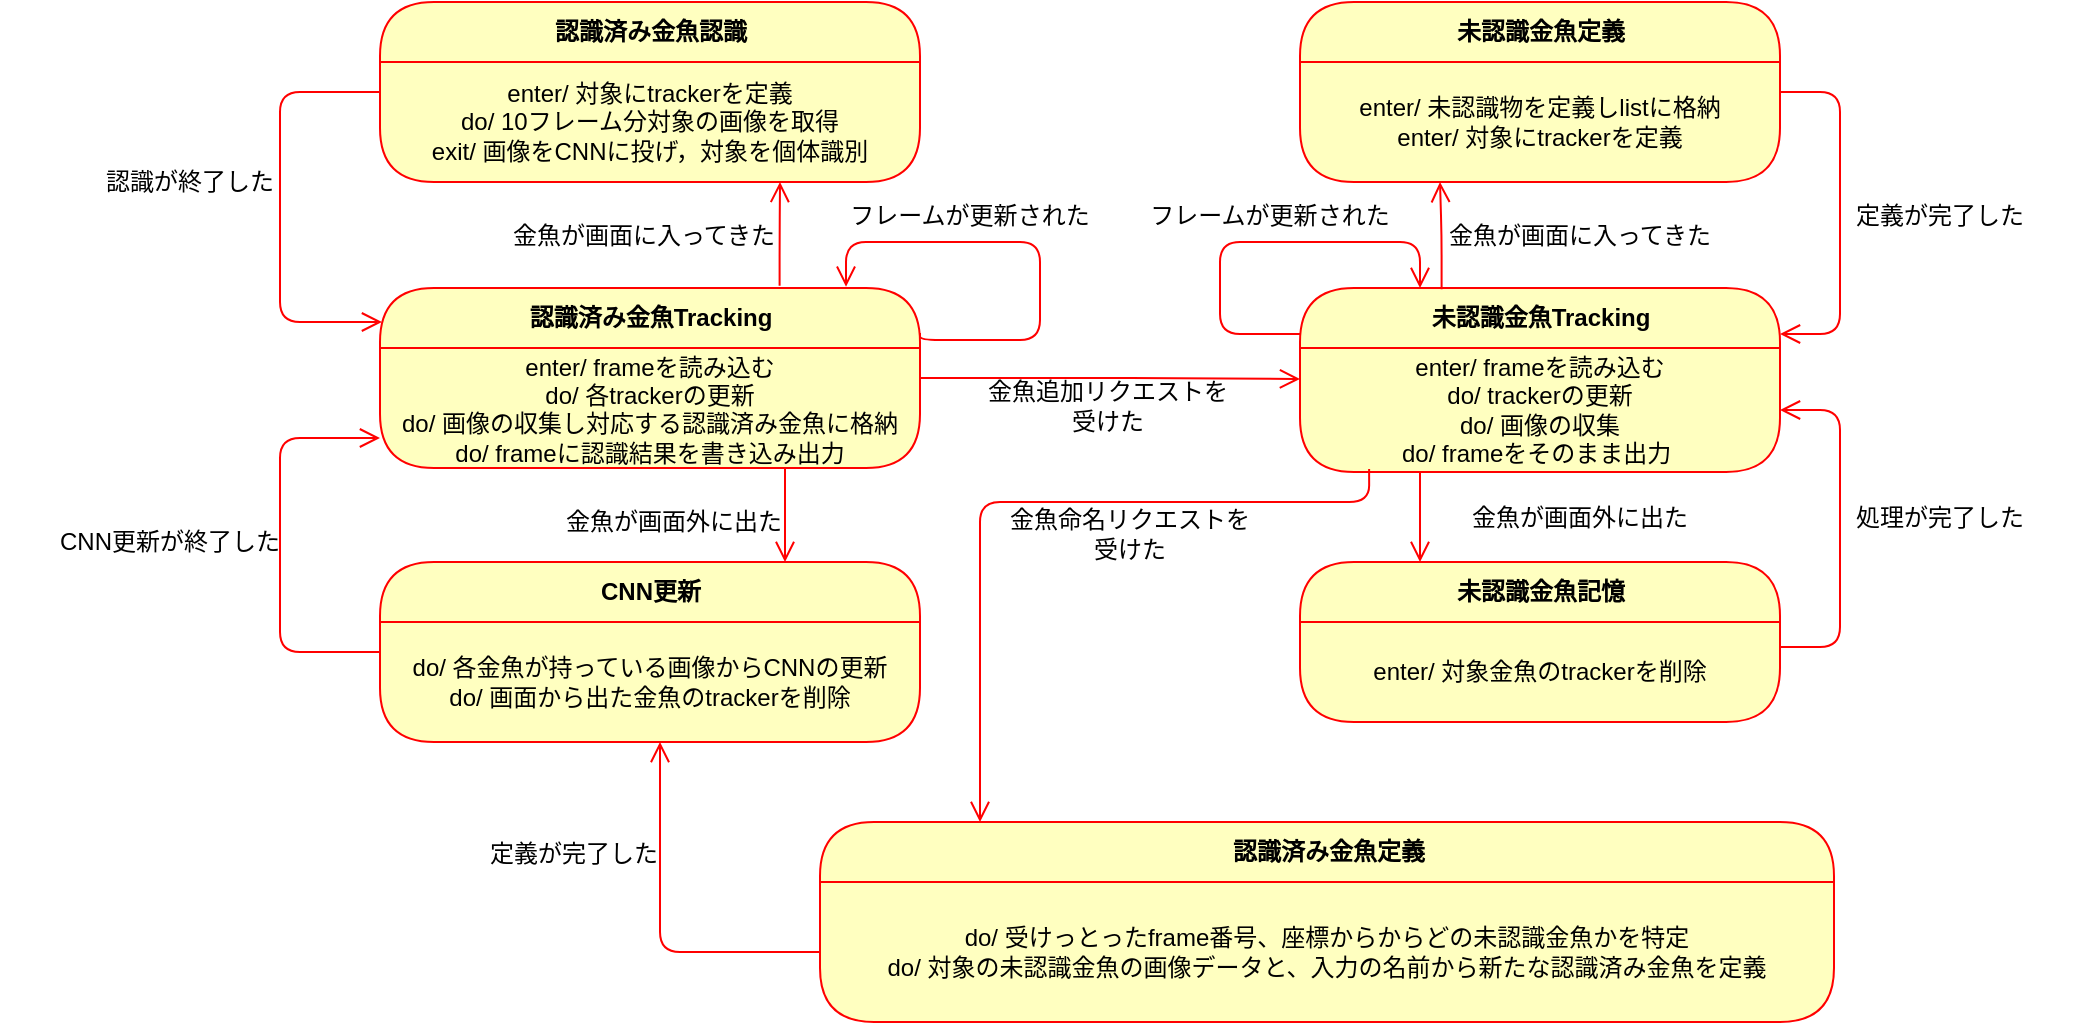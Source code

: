 <mxfile version="12.3.9" type="google" pages="1"><diagram id="iEz3Oh1ET3vhLQwnxC-X" name="Page-1"><mxGraphModel dx="1024" dy="738" grid="1" gridSize="10" guides="1" tooltips="1" connect="1" arrows="1" fold="1" page="1" pageScale="1" pageWidth="1654" pageHeight="2336" math="0" shadow="0"><root><mxCell id="0"/><mxCell id="1" parent="0"/><mxCell id="8KZvh0ZZWmpu22-0kLMq-1" value="認識済み金魚Tracking" style="swimlane;html=1;fontStyle=1;align=center;verticalAlign=middle;childLayout=stackLayout;horizontal=1;startSize=30;horizontalStack=0;resizeParent=0;resizeLast=1;container=0;fontColor=#000000;collapsible=0;rounded=1;arcSize=30;strokeColor=#ff0000;fillColor=#ffffc0;swimlaneFillColor=#ffffc0;" parent="1" vertex="1"><mxGeometry x="370" y="343" width="270" height="90" as="geometry"/></mxCell><mxCell id="8KZvh0ZZWmpu22-0kLMq-2" value="enter/ frameを読み込む&lt;br&gt;do/ 各trackerの更新&lt;br&gt;do/ 画像の収集し対応する認識済み金魚に格納&lt;br&gt;do/ frameに認識結果を書き込み出力" style="text;html=1;strokeColor=none;fillColor=none;align=center;verticalAlign=middle;spacingLeft=4;spacingRight=4;whiteSpace=wrap;overflow=hidden;rotatable=0;fontColor=#000000;" parent="8KZvh0ZZWmpu22-0kLMq-1" vertex="1"><mxGeometry y="30" width="270" height="60" as="geometry"/></mxCell><mxCell id="Q-qJxQrMPxKGjqrEdkqj-18" value="enter/ frameを読み込む&lt;br&gt;do/ 各trackerの更新&lt;br&gt;do/ 画像の収集&lt;br&gt;do/frameに認識結果を書き込み出力" style="text;html=1;strokeColor=none;fillColor=none;align=center;verticalAlign=middle;spacingLeft=4;spacingRight=4;whiteSpace=wrap;overflow=hidden;rotatable=0;fontColor=#000000;" parent="8KZvh0ZZWmpu22-0kLMq-1" vertex="1"><mxGeometry y="90" width="270" as="geometry"/></mxCell><mxCell id="8KZvh0ZZWmpu22-0kLMq-3" value="" style="edgeStyle=orthogonalEdgeStyle;html=1;verticalAlign=bottom;endArrow=open;endSize=8;strokeColor=#ff0000;entryX=0.75;entryY=0;entryDx=0;entryDy=0;exitX=0.75;exitY=1;exitDx=0;exitDy=0;" parent="1" source="8KZvh0ZZWmpu22-0kLMq-2" edge="1" target="8KZvh0ZZWmpu22-0kLMq-6"><mxGeometry relative="1" as="geometry"><mxPoint x="530" y="480" as="targetPoint"/></mxGeometry></mxCell><mxCell id="8KZvh0ZZWmpu22-0kLMq-6" value="CNN更新" style="swimlane;html=1;fontStyle=1;align=center;verticalAlign=middle;childLayout=stackLayout;horizontal=1;startSize=30;horizontalStack=0;resizeParent=0;resizeLast=1;container=0;fontColor=#000000;collapsible=0;rounded=1;arcSize=30;strokeColor=#ff0000;fillColor=#ffffc0;swimlaneFillColor=#ffffc0;" parent="1" vertex="1"><mxGeometry x="370" y="480" width="270" height="90" as="geometry"/></mxCell><mxCell id="8KZvh0ZZWmpu22-0kLMq-7" value="do/ 各金魚が持っている画像からCNNの更新&lt;br&gt;do/ 画面から出た金魚のtrackerを削除" style="text;html=1;strokeColor=none;fillColor=none;align=center;verticalAlign=middle;spacingLeft=4;spacingRight=4;whiteSpace=wrap;overflow=hidden;rotatable=0;fontColor=#000000;" parent="8KZvh0ZZWmpu22-0kLMq-6" vertex="1"><mxGeometry y="30" width="270" height="60" as="geometry"/></mxCell><mxCell id="8KZvh0ZZWmpu22-0kLMq-8" value="" style="edgeStyle=orthogonalEdgeStyle;html=1;verticalAlign=bottom;endArrow=open;endSize=8;strokeColor=#ff0000;entryX=0;entryY=0.75;entryDx=0;entryDy=0;exitX=0;exitY=0.25;exitDx=0;exitDy=0;" parent="1" source="8KZvh0ZZWmpu22-0kLMq-7" target="8KZvh0ZZWmpu22-0kLMq-2" edge="1"><mxGeometry relative="1" as="geometry"><mxPoint x="530" y="630" as="targetPoint"/><Array as="points"><mxPoint x="320" y="525"/><mxPoint x="320" y="418"/></Array></mxGeometry></mxCell><mxCell id="8KZvh0ZZWmpu22-0kLMq-9" value="認識済み金魚認識" style="swimlane;html=1;fontStyle=1;align=center;verticalAlign=middle;childLayout=stackLayout;horizontal=1;startSize=30;horizontalStack=0;resizeParent=0;resizeLast=1;container=0;fontColor=#000000;collapsible=0;rounded=1;arcSize=30;strokeColor=#ff0000;fillColor=#ffffc0;swimlaneFillColor=#ffffc0;" parent="1" vertex="1"><mxGeometry x="370" y="200" width="270" height="90" as="geometry"/></mxCell><mxCell id="8KZvh0ZZWmpu22-0kLMq-10" value="enter/ 対象にtrackerを定義&lt;br&gt;do/ 10フレーム分対象の画像を取得&lt;br&gt;exit/ 画像をCNNに投げ，対象を個体識別" style="text;html=1;strokeColor=none;fillColor=none;align=center;verticalAlign=middle;spacingLeft=4;spacingRight=4;whiteSpace=wrap;overflow=hidden;rotatable=0;fontColor=#000000;" parent="8KZvh0ZZWmpu22-0kLMq-9" vertex="1"><mxGeometry y="30" width="270" height="60" as="geometry"/></mxCell><mxCell id="8KZvh0ZZWmpu22-0kLMq-11" value="" style="edgeStyle=orthogonalEdgeStyle;html=1;verticalAlign=bottom;endArrow=open;endSize=8;strokeColor=#ff0000;exitX=0;exitY=0.25;exitDx=0;exitDy=0;" parent="1" source="8KZvh0ZZWmpu22-0kLMq-10" edge="1"><mxGeometry relative="1" as="geometry"><mxPoint x="371" y="360" as="targetPoint"/><Array as="points"><mxPoint x="320" y="245"/><mxPoint x="320" y="360"/></Array></mxGeometry></mxCell><mxCell id="Q-qJxQrMPxKGjqrEdkqj-3" value="未認識金魚Tracking" style="swimlane;html=1;fontStyle=1;align=center;verticalAlign=middle;childLayout=stackLayout;horizontal=1;startSize=30;horizontalStack=0;resizeParent=0;resizeLast=1;container=0;fontColor=#000000;collapsible=0;rounded=1;arcSize=30;strokeColor=#ff0000;fillColor=#ffffc0;swimlaneFillColor=#ffffc0;" parent="1" vertex="1"><mxGeometry x="830" y="343" width="240" height="92" as="geometry"/></mxCell><mxCell id="Q-qJxQrMPxKGjqrEdkqj-6" value="Subtitle" style="text;html=1;strokeColor=none;fillColor=none;align=center;verticalAlign=middle;spacingLeft=4;spacingRight=4;whiteSpace=wrap;overflow=hidden;rotatable=0;fontColor=#000000;" parent="Q-qJxQrMPxKGjqrEdkqj-3" vertex="1"><mxGeometry y="30" width="240" as="geometry"/></mxCell><mxCell id="Q-qJxQrMPxKGjqrEdkqj-4" value="enter/ frameを読み込む&lt;br&gt;do/ trackerの更新&lt;br&gt;do/ 画像の収集&lt;br&gt;do/ frameをそのまま出力&amp;nbsp;" style="text;html=1;strokeColor=none;fillColor=none;align=center;verticalAlign=middle;spacingLeft=4;spacingRight=4;whiteSpace=wrap;overflow=hidden;rotatable=0;fontColor=#000000;" parent="Q-qJxQrMPxKGjqrEdkqj-3" vertex="1"><mxGeometry y="30" width="240" height="62" as="geometry"/></mxCell><mxCell id="Q-qJxQrMPxKGjqrEdkqj-9" value="" style="edgeStyle=orthogonalEdgeStyle;html=1;verticalAlign=bottom;endArrow=open;endSize=8;strokeColor=#ff0000;exitX=0.74;exitY=-0.013;exitDx=0;exitDy=0;exitPerimeter=0;" parent="1" source="8KZvh0ZZWmpu22-0kLMq-1" edge="1"><mxGeometry relative="1" as="geometry"><mxPoint x="570" y="290" as="targetPoint"/><mxPoint x="560" y="343" as="sourcePoint"/><Array as="points"><mxPoint x="570" y="317"/><mxPoint x="570" y="317"/></Array></mxGeometry></mxCell><mxCell id="Q-qJxQrMPxKGjqrEdkqj-10" value="" style="edgeStyle=orthogonalEdgeStyle;html=1;verticalAlign=bottom;endArrow=open;endSize=8;strokeColor=#ff0000;entryX=0.863;entryY=-0.007;entryDx=0;entryDy=0;exitX=1;exitY=0.25;exitDx=0;exitDy=0;entryPerimeter=0;" parent="1" source="8KZvh0ZZWmpu22-0kLMq-1" target="8KZvh0ZZWmpu22-0kLMq-1" edge="1"><mxGeometry relative="1" as="geometry"><mxPoint x="734.931" y="269.569" as="targetPoint"/><mxPoint x="679.759" y="369.569" as="sourcePoint"/><Array as="points"><mxPoint x="640" y="369"/><mxPoint x="700" y="369"/><mxPoint x="700" y="320"/><mxPoint x="603" y="320"/></Array></mxGeometry></mxCell><mxCell id="Q-qJxQrMPxKGjqrEdkqj-11" value="未認識金魚記憶" style="swimlane;html=1;fontStyle=1;align=center;verticalAlign=middle;childLayout=stackLayout;horizontal=1;startSize=30;horizontalStack=0;resizeParent=0;resizeLast=1;container=0;fontColor=#000000;collapsible=0;rounded=1;arcSize=30;strokeColor=#ff0000;fillColor=#ffffc0;swimlaneFillColor=#ffffc0;" parent="1" vertex="1"><mxGeometry x="830" y="480" width="240" height="80" as="geometry"/></mxCell><mxCell id="Q-qJxQrMPxKGjqrEdkqj-12" value="Subtitle" style="text;html=1;strokeColor=none;fillColor=none;align=center;verticalAlign=middle;spacingLeft=4;spacingRight=4;whiteSpace=wrap;overflow=hidden;rotatable=0;fontColor=#000000;" parent="Q-qJxQrMPxKGjqrEdkqj-11" vertex="1"><mxGeometry y="30" width="240" as="geometry"/></mxCell><mxCell id="Q-qJxQrMPxKGjqrEdkqj-13" value="enter/ 対象金魚のtrackerを削除" style="text;html=1;strokeColor=none;fillColor=none;align=center;verticalAlign=middle;spacingLeft=4;spacingRight=4;whiteSpace=wrap;overflow=hidden;rotatable=0;fontColor=#000000;" parent="Q-qJxQrMPxKGjqrEdkqj-11" vertex="1"><mxGeometry y="30" width="240" height="50" as="geometry"/></mxCell><mxCell id="Q-qJxQrMPxKGjqrEdkqj-14" value="未認識金魚定義" style="swimlane;html=1;fontStyle=1;align=center;verticalAlign=middle;childLayout=stackLayout;horizontal=1;startSize=30;horizontalStack=0;resizeParent=0;resizeLast=1;container=0;fontColor=#000000;collapsible=0;rounded=1;arcSize=30;strokeColor=#ff0000;fillColor=#ffffc0;swimlaneFillColor=#ffffc0;" parent="1" vertex="1"><mxGeometry x="830" y="200" width="240" height="90" as="geometry"/></mxCell><mxCell id="Q-qJxQrMPxKGjqrEdkqj-15" value="Subtitle" style="text;html=1;strokeColor=none;fillColor=none;align=center;verticalAlign=middle;spacingLeft=4;spacingRight=4;whiteSpace=wrap;overflow=hidden;rotatable=0;fontColor=#000000;" parent="Q-qJxQrMPxKGjqrEdkqj-14" vertex="1"><mxGeometry y="30" width="240" as="geometry"/></mxCell><mxCell id="Q-qJxQrMPxKGjqrEdkqj-16" value="enter/ 未認識物を定義しlistに格納&lt;br&gt;enter/ 対象にtrackerを定義" style="text;html=1;strokeColor=none;fillColor=none;align=center;verticalAlign=middle;spacingLeft=4;spacingRight=4;whiteSpace=wrap;overflow=hidden;rotatable=0;fontColor=#000000;" parent="Q-qJxQrMPxKGjqrEdkqj-14" vertex="1"><mxGeometry y="30" width="240" height="60" as="geometry"/></mxCell><mxCell id="Q-qJxQrMPxKGjqrEdkqj-17" value="" style="edgeStyle=orthogonalEdgeStyle;html=1;verticalAlign=bottom;endArrow=open;endSize=8;strokeColor=#ff0000;entryX=1;entryY=0.5;entryDx=0;entryDy=0;exitX=1;exitY=0.25;exitDx=0;exitDy=0;" parent="1" source="Q-qJxQrMPxKGjqrEdkqj-13" target="Q-qJxQrMPxKGjqrEdkqj-4" edge="1"><mxGeometry relative="1" as="geometry"><mxPoint x="801.471" y="458.235" as="targetPoint"/><mxPoint x="801.471" y="418" as="sourcePoint"/><Array as="points"><mxPoint x="1100" y="522"/><mxPoint x="1100" y="404"/></Array></mxGeometry></mxCell><mxCell id="Q-qJxQrMPxKGjqrEdkqj-19" value="" style="edgeStyle=orthogonalEdgeStyle;html=1;verticalAlign=bottom;endArrow=open;endSize=8;strokeColor=#ff0000;exitX=0.295;exitY=0.007;exitDx=0;exitDy=0;exitPerimeter=0;" parent="1" source="Q-qJxQrMPxKGjqrEdkqj-3" edge="1"><mxGeometry relative="1" as="geometry"><mxPoint x="900" y="290" as="targetPoint"/><mxPoint x="475.588" y="327.647" as="sourcePoint"/><Array as="points"><mxPoint x="901" y="317"/><mxPoint x="900" y="317"/></Array></mxGeometry></mxCell><mxCell id="Q-qJxQrMPxKGjqrEdkqj-23" value="" style="edgeStyle=orthogonalEdgeStyle;html=1;verticalAlign=bottom;endArrow=open;endSize=8;strokeColor=#ff0000;entryX=1;entryY=0.25;entryDx=0;entryDy=0;exitX=1;exitY=0.25;exitDx=0;exitDy=0;" parent="1" source="Q-qJxQrMPxKGjqrEdkqj-16" target="Q-qJxQrMPxKGjqrEdkqj-3" edge="1"><mxGeometry relative="1" as="geometry"><mxPoint x="920.971" y="328.235" as="targetPoint"/><mxPoint x="920.971" y="288" as="sourcePoint"/><Array as="points"><mxPoint x="1100" y="245"/><mxPoint x="1100" y="366"/></Array></mxGeometry></mxCell><mxCell id="Q-qJxQrMPxKGjqrEdkqj-26" value="" style="edgeStyle=orthogonalEdgeStyle;html=1;verticalAlign=bottom;endArrow=open;endSize=8;strokeColor=#ff0000;entryX=0;entryY=0.25;entryDx=0;entryDy=0;exitX=1;exitY=0.25;exitDx=0;exitDy=0;" parent="1" source="8KZvh0ZZWmpu22-0kLMq-2" target="Q-qJxQrMPxKGjqrEdkqj-4" edge="1"><mxGeometry relative="1" as="geometry"><mxPoint x="911.059" y="458.471" as="targetPoint"/><mxPoint x="911.059" y="418" as="sourcePoint"/><Array as="points"><mxPoint x="735" y="388"/></Array></mxGeometry></mxCell><mxCell id="Q-qJxQrMPxKGjqrEdkqj-31" value="認識済み金魚定義" style="swimlane;html=1;fontStyle=1;align=center;verticalAlign=middle;childLayout=stackLayout;horizontal=1;startSize=30;horizontalStack=0;resizeParent=0;resizeLast=1;container=0;fontColor=#000000;collapsible=0;rounded=1;arcSize=30;strokeColor=#ff0000;fillColor=#ffffc0;swimlaneFillColor=#ffffc0;" parent="1" vertex="1"><mxGeometry x="590" y="610" width="507" height="100" as="geometry"/></mxCell><mxCell id="Q-qJxQrMPxKGjqrEdkqj-32" value="do/ 受けっとったframe番号、座標からからどの未認識金魚かを特定&lt;br&gt;do/ 対象の未認識金魚の画像データと、入力の名前から新たな認識済み金魚を定義" style="text;html=1;strokeColor=none;fillColor=none;align=center;verticalAlign=middle;spacingLeft=4;spacingRight=4;whiteSpace=wrap;overflow=hidden;rotatable=0;fontColor=#000000;" parent="Q-qJxQrMPxKGjqrEdkqj-31" vertex="1"><mxGeometry y="30" width="507" height="70" as="geometry"/></mxCell><mxCell id="Q-qJxQrMPxKGjqrEdkqj-36" value="" style="edgeStyle=orthogonalEdgeStyle;html=1;verticalAlign=bottom;endArrow=open;endSize=8;strokeColor=#ff0000;exitX=0.144;exitY=0.976;exitDx=0;exitDy=0;exitPerimeter=0;" parent="1" source="Q-qJxQrMPxKGjqrEdkqj-4" target="Q-qJxQrMPxKGjqrEdkqj-31" edge="1"><mxGeometry relative="1" as="geometry"><mxPoint x="703.0" y="710" as="targetPoint"/><mxPoint x="864" y="440" as="sourcePoint"/><Array as="points"><mxPoint x="865" y="450"/><mxPoint x="670" y="450"/></Array></mxGeometry></mxCell><mxCell id="Q-qJxQrMPxKGjqrEdkqj-37" value="" style="edgeStyle=orthogonalEdgeStyle;html=1;verticalAlign=bottom;endArrow=open;endSize=8;strokeColor=#ff0000;exitX=0;exitY=0.5;exitDx=0;exitDy=0;" parent="1" source="Q-qJxQrMPxKGjqrEdkqj-32" edge="1"><mxGeometry relative="1" as="geometry"><mxPoint x="510" y="570" as="targetPoint"/><mxPoint x="885.882" y="396.647" as="sourcePoint"/><Array as="points"><mxPoint x="510" y="675"/></Array></mxGeometry></mxCell><mxCell id="-qJxw2q5RKeyuIZ4zk5a-2" value="フレームが更新された" style="text;html=1;strokeColor=none;fillColor=none;align=center;verticalAlign=middle;whiteSpace=wrap;rounded=0;" vertex="1" parent="1"><mxGeometry x="600" y="297" width="130" height="20" as="geometry"/></mxCell><mxCell id="-qJxw2q5RKeyuIZ4zk5a-3" value="フレームが更新された" style="text;html=1;strokeColor=none;fillColor=none;align=center;verticalAlign=middle;whiteSpace=wrap;rounded=0;" vertex="1" parent="1"><mxGeometry x="750" y="297" width="130" height="20" as="geometry"/></mxCell><mxCell id="-qJxw2q5RKeyuIZ4zk5a-5" value="金魚命名リクエストを受けた" style="text;html=1;strokeColor=none;fillColor=none;align=center;verticalAlign=middle;whiteSpace=wrap;rounded=0;" vertex="1" parent="1"><mxGeometry x="680" y="450" width="130" height="32" as="geometry"/></mxCell><mxCell id="-qJxw2q5RKeyuIZ4zk5a-6" value="金魚が画面に入ってきた" style="text;html=1;strokeColor=none;fillColor=none;align=center;verticalAlign=middle;whiteSpace=wrap;rounded=0;" vertex="1" parent="1"><mxGeometry x="417" y="307" width="170" height="20" as="geometry"/></mxCell><mxCell id="-qJxw2q5RKeyuIZ4zk5a-7" value="金魚が画面外に出た" style="text;html=1;strokeColor=none;fillColor=none;align=center;verticalAlign=middle;whiteSpace=wrap;rounded=0;" vertex="1" parent="1"><mxGeometry x="422" y="450" width="190" height="20" as="geometry"/></mxCell><mxCell id="-qJxw2q5RKeyuIZ4zk5a-8" value="認識が終了した" style="text;html=1;strokeColor=none;fillColor=none;align=center;verticalAlign=middle;whiteSpace=wrap;rounded=0;" vertex="1" parent="1"><mxGeometry x="190" y="280" width="170" height="20" as="geometry"/></mxCell><mxCell id="-qJxw2q5RKeyuIZ4zk5a-10" value="CNN更新が終了した" style="text;html=1;strokeColor=none;fillColor=none;align=center;verticalAlign=middle;whiteSpace=wrap;rounded=0;" vertex="1" parent="1"><mxGeometry x="180" y="460" width="170" height="20" as="geometry"/></mxCell><mxCell id="-qJxw2q5RKeyuIZ4zk5a-11" value="" style="edgeStyle=orthogonalEdgeStyle;html=1;verticalAlign=bottom;endArrow=open;endSize=8;strokeColor=#ff0000;exitX=0;exitY=0.25;exitDx=0;exitDy=0;entryX=0.25;entryY=0;entryDx=0;entryDy=0;" edge="1" parent="1" source="Q-qJxQrMPxKGjqrEdkqj-3" target="Q-qJxQrMPxKGjqrEdkqj-3"><mxGeometry relative="1" as="geometry"><mxPoint x="840" y="300" as="targetPoint"/><mxPoint x="960" y="352.833" as="sourcePoint"/><Array as="points"><mxPoint x="790" y="366"/><mxPoint x="790" y="320"/><mxPoint x="890" y="320"/></Array></mxGeometry></mxCell><mxCell id="-qJxw2q5RKeyuIZ4zk5a-15" value="" style="edgeStyle=orthogonalEdgeStyle;html=1;verticalAlign=bottom;endArrow=open;endSize=8;strokeColor=#ff0000;entryX=0.25;entryY=0;entryDx=0;entryDy=0;exitX=0.25;exitY=1;exitDx=0;exitDy=0;" edge="1" parent="1" source="Q-qJxQrMPxKGjqrEdkqj-4" target="Q-qJxQrMPxKGjqrEdkqj-11"><mxGeometry relative="1" as="geometry"><mxPoint x="582.414" y="489.724" as="targetPoint"/><mxPoint x="582.414" y="442.828" as="sourcePoint"/></mxGeometry></mxCell><mxCell id="-qJxw2q5RKeyuIZ4zk5a-16" value="金魚追加リクエストを受けた" style="text;html=1;strokeColor=none;fillColor=none;align=center;verticalAlign=middle;whiteSpace=wrap;rounded=0;" vertex="1" parent="1"><mxGeometry x="669" y="386" width="130" height="32" as="geometry"/></mxCell><mxCell id="-qJxw2q5RKeyuIZ4zk5a-18" value="定義が完了した" style="text;html=1;strokeColor=none;fillColor=none;align=center;verticalAlign=middle;whiteSpace=wrap;rounded=0;" vertex="1" parent="1"><mxGeometry x="402" y="610" width="130" height="32" as="geometry"/></mxCell><mxCell id="-qJxw2q5RKeyuIZ4zk5a-19" value="金魚が画面に入ってきた" style="text;html=1;strokeColor=none;fillColor=none;align=center;verticalAlign=middle;whiteSpace=wrap;rounded=0;" vertex="1" parent="1"><mxGeometry x="900" y="307" width="140" height="20" as="geometry"/></mxCell><mxCell id="-qJxw2q5RKeyuIZ4zk5a-20" value="金魚が画面外に出た" style="text;html=1;strokeColor=none;fillColor=none;align=center;verticalAlign=middle;whiteSpace=wrap;rounded=0;" vertex="1" parent="1"><mxGeometry x="890" y="448" width="160" height="20" as="geometry"/></mxCell><mxCell id="-qJxw2q5RKeyuIZ4zk5a-21" value="定義が完了した" style="text;html=1;strokeColor=none;fillColor=none;align=center;verticalAlign=middle;whiteSpace=wrap;rounded=0;" vertex="1" parent="1"><mxGeometry x="1080" y="297" width="140" height="20" as="geometry"/></mxCell><mxCell id="-qJxw2q5RKeyuIZ4zk5a-23" value="処理が完了した" style="text;html=1;strokeColor=none;fillColor=none;align=center;verticalAlign=middle;whiteSpace=wrap;rounded=0;" vertex="1" parent="1"><mxGeometry x="1080" y="448" width="140" height="20" as="geometry"/></mxCell></root></mxGraphModel></diagram></mxfile>